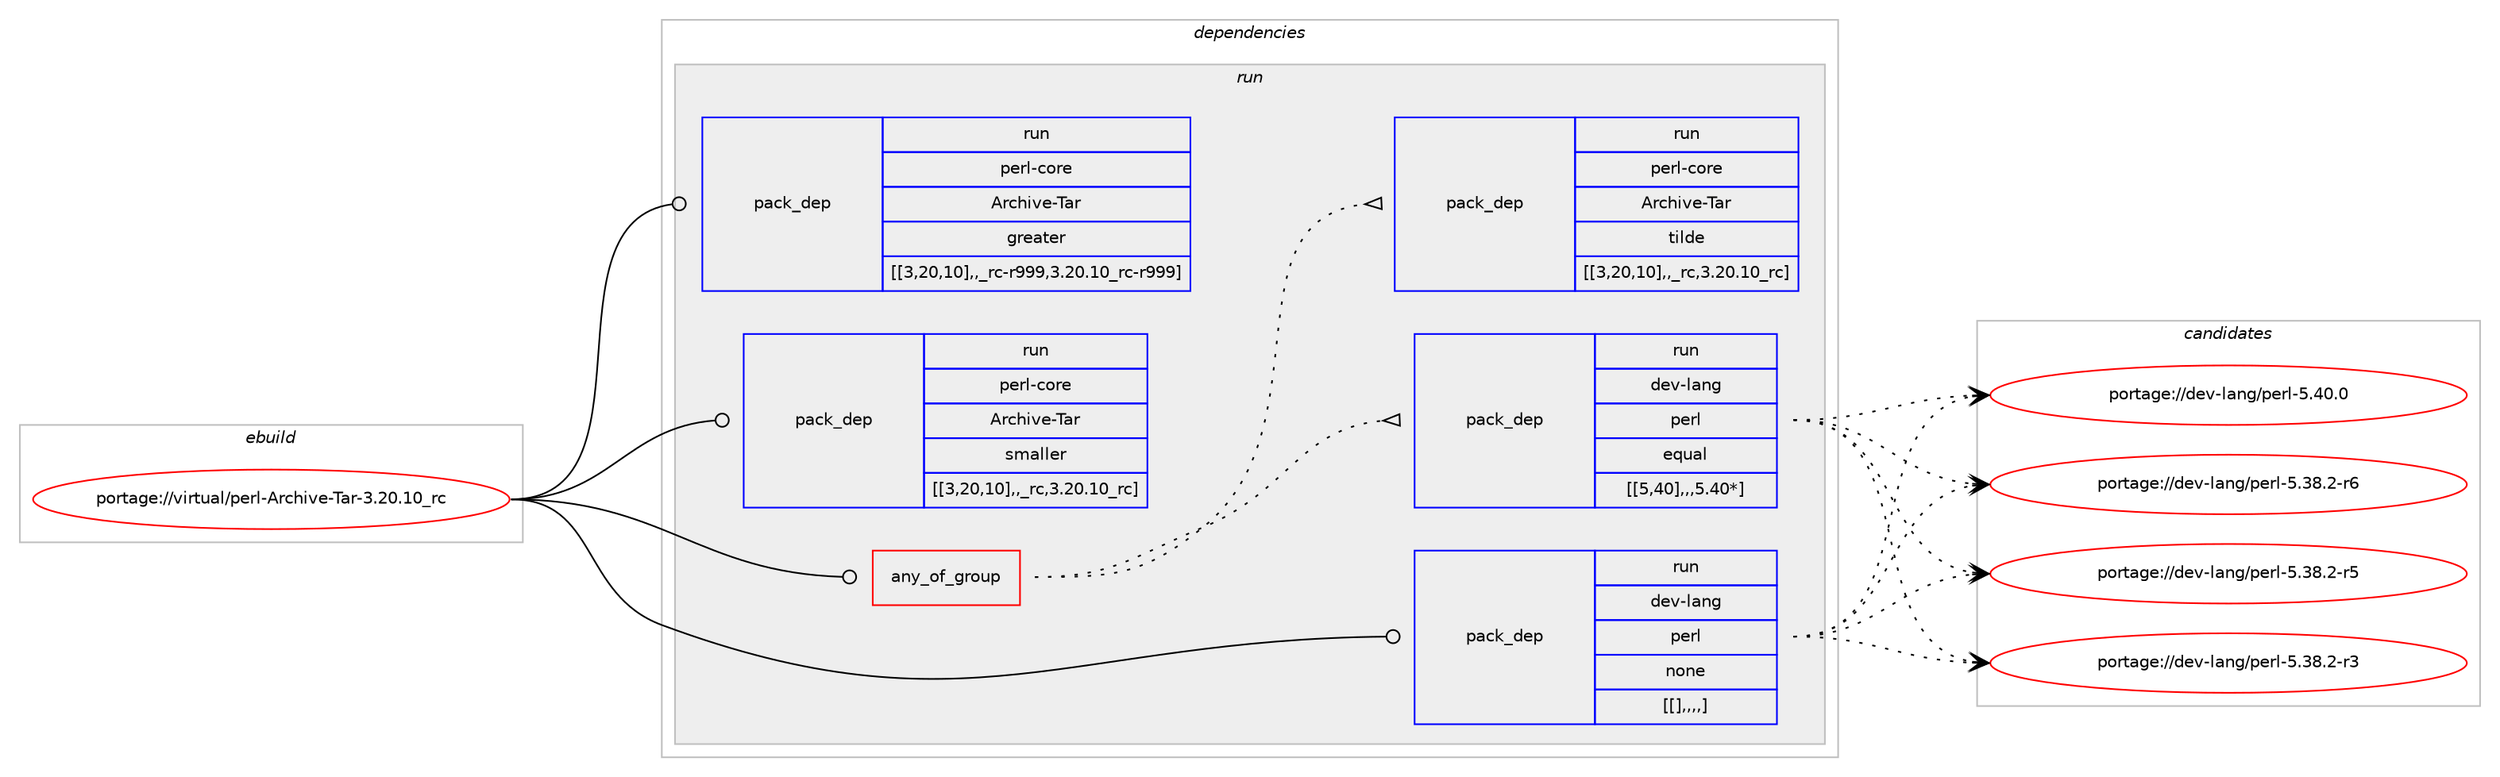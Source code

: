 digraph prolog {

# *************
# Graph options
# *************

newrank=true;
concentrate=true;
compound=true;
graph [rankdir=LR,fontname=Helvetica,fontsize=10,ranksep=1.5];#, ranksep=2.5, nodesep=0.2];
edge  [arrowhead=vee];
node  [fontname=Helvetica,fontsize=10];

# **********
# The ebuild
# **********

subgraph cluster_leftcol {
color=gray;
label=<<i>ebuild</i>>;
id [label="portage://virtual/perl-Archive-Tar-3.20.10_rc", color=red, width=4, href="../virtual/perl-Archive-Tar-3.20.10_rc.svg"];
}

# ****************
# The dependencies
# ****************

subgraph cluster_midcol {
color=gray;
label=<<i>dependencies</i>>;
subgraph cluster_compile {
fillcolor="#eeeeee";
style=filled;
label=<<i>compile</i>>;
}
subgraph cluster_compileandrun {
fillcolor="#eeeeee";
style=filled;
label=<<i>compile and run</i>>;
}
subgraph cluster_run {
fillcolor="#eeeeee";
style=filled;
label=<<i>run</i>>;
subgraph any3013 {
dependency462635 [label=<<TABLE BORDER="0" CELLBORDER="1" CELLSPACING="0" CELLPADDING="4"><TR><TD CELLPADDING="10">any_of_group</TD></TR></TABLE>>, shape=none, color=red];subgraph pack336063 {
dependency462636 [label=<<TABLE BORDER="0" CELLBORDER="1" CELLSPACING="0" CELLPADDING="4" WIDTH="220"><TR><TD ROWSPAN="6" CELLPADDING="30">pack_dep</TD></TR><TR><TD WIDTH="110">run</TD></TR><TR><TD>dev-lang</TD></TR><TR><TD>perl</TD></TR><TR><TD>equal</TD></TR><TR><TD>[[5,40],,,5.40*]</TD></TR></TABLE>>, shape=none, color=blue];
}
dependency462635:e -> dependency462636:w [weight=20,style="dotted",arrowhead="oinv"];
subgraph pack336064 {
dependency462637 [label=<<TABLE BORDER="0" CELLBORDER="1" CELLSPACING="0" CELLPADDING="4" WIDTH="220"><TR><TD ROWSPAN="6" CELLPADDING="30">pack_dep</TD></TR><TR><TD WIDTH="110">run</TD></TR><TR><TD>perl-core</TD></TR><TR><TD>Archive-Tar</TD></TR><TR><TD>tilde</TD></TR><TR><TD>[[3,20,10],,_rc,3.20.10_rc]</TD></TR></TABLE>>, shape=none, color=blue];
}
dependency462635:e -> dependency462637:w [weight=20,style="dotted",arrowhead="oinv"];
}
id:e -> dependency462635:w [weight=20,style="solid",arrowhead="odot"];
subgraph pack336065 {
dependency462638 [label=<<TABLE BORDER="0" CELLBORDER="1" CELLSPACING="0" CELLPADDING="4" WIDTH="220"><TR><TD ROWSPAN="6" CELLPADDING="30">pack_dep</TD></TR><TR><TD WIDTH="110">run</TD></TR><TR><TD>dev-lang</TD></TR><TR><TD>perl</TD></TR><TR><TD>none</TD></TR><TR><TD>[[],,,,]</TD></TR></TABLE>>, shape=none, color=blue];
}
id:e -> dependency462638:w [weight=20,style="solid",arrowhead="odot"];
subgraph pack336066 {
dependency462639 [label=<<TABLE BORDER="0" CELLBORDER="1" CELLSPACING="0" CELLPADDING="4" WIDTH="220"><TR><TD ROWSPAN="6" CELLPADDING="30">pack_dep</TD></TR><TR><TD WIDTH="110">run</TD></TR><TR><TD>perl-core</TD></TR><TR><TD>Archive-Tar</TD></TR><TR><TD>greater</TD></TR><TR><TD>[[3,20,10],,_rc-r999,3.20.10_rc-r999]</TD></TR></TABLE>>, shape=none, color=blue];
}
id:e -> dependency462639:w [weight=20,style="solid",arrowhead="odot"];
subgraph pack336067 {
dependency462640 [label=<<TABLE BORDER="0" CELLBORDER="1" CELLSPACING="0" CELLPADDING="4" WIDTH="220"><TR><TD ROWSPAN="6" CELLPADDING="30">pack_dep</TD></TR><TR><TD WIDTH="110">run</TD></TR><TR><TD>perl-core</TD></TR><TR><TD>Archive-Tar</TD></TR><TR><TD>smaller</TD></TR><TR><TD>[[3,20,10],,_rc,3.20.10_rc]</TD></TR></TABLE>>, shape=none, color=blue];
}
id:e -> dependency462640:w [weight=20,style="solid",arrowhead="odot"];
}
}

# **************
# The candidates
# **************

subgraph cluster_choices {
rank=same;
color=gray;
label=<<i>candidates</i>>;

subgraph choice336063 {
color=black;
nodesep=1;
choice10010111845108971101034711210111410845534652484648 [label="portage://dev-lang/perl-5.40.0", color=red, width=4,href="../dev-lang/perl-5.40.0.svg"];
choice100101118451089711010347112101114108455346515646504511454 [label="portage://dev-lang/perl-5.38.2-r6", color=red, width=4,href="../dev-lang/perl-5.38.2-r6.svg"];
choice100101118451089711010347112101114108455346515646504511453 [label="portage://dev-lang/perl-5.38.2-r5", color=red, width=4,href="../dev-lang/perl-5.38.2-r5.svg"];
choice100101118451089711010347112101114108455346515646504511451 [label="portage://dev-lang/perl-5.38.2-r3", color=red, width=4,href="../dev-lang/perl-5.38.2-r3.svg"];
dependency462636:e -> choice10010111845108971101034711210111410845534652484648:w [style=dotted,weight="100"];
dependency462636:e -> choice100101118451089711010347112101114108455346515646504511454:w [style=dotted,weight="100"];
dependency462636:e -> choice100101118451089711010347112101114108455346515646504511453:w [style=dotted,weight="100"];
dependency462636:e -> choice100101118451089711010347112101114108455346515646504511451:w [style=dotted,weight="100"];
}
subgraph choice336064 {
color=black;
nodesep=1;
}
subgraph choice336065 {
color=black;
nodesep=1;
choice10010111845108971101034711210111410845534652484648 [label="portage://dev-lang/perl-5.40.0", color=red, width=4,href="../dev-lang/perl-5.40.0.svg"];
choice100101118451089711010347112101114108455346515646504511454 [label="portage://dev-lang/perl-5.38.2-r6", color=red, width=4,href="../dev-lang/perl-5.38.2-r6.svg"];
choice100101118451089711010347112101114108455346515646504511453 [label="portage://dev-lang/perl-5.38.2-r5", color=red, width=4,href="../dev-lang/perl-5.38.2-r5.svg"];
choice100101118451089711010347112101114108455346515646504511451 [label="portage://dev-lang/perl-5.38.2-r3", color=red, width=4,href="../dev-lang/perl-5.38.2-r3.svg"];
dependency462638:e -> choice10010111845108971101034711210111410845534652484648:w [style=dotted,weight="100"];
dependency462638:e -> choice100101118451089711010347112101114108455346515646504511454:w [style=dotted,weight="100"];
dependency462638:e -> choice100101118451089711010347112101114108455346515646504511453:w [style=dotted,weight="100"];
dependency462638:e -> choice100101118451089711010347112101114108455346515646504511451:w [style=dotted,weight="100"];
}
subgraph choice336066 {
color=black;
nodesep=1;
}
subgraph choice336067 {
color=black;
nodesep=1;
}
}

}
